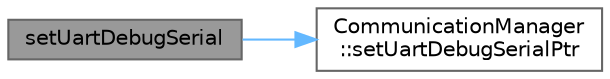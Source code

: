 digraph "setUartDebugSerial"
{
 // LATEX_PDF_SIZE
  bgcolor="transparent";
  edge [fontname=Helvetica,fontsize=10,labelfontname=Helvetica,labelfontsize=10];
  node [fontname=Helvetica,fontsize=10,shape=box,height=0.2,width=0.4];
  rankdir="LR";
  Node1 [id="Node000001",label="setUartDebugSerial",height=0.2,width=0.4,color="gray40", fillcolor="grey60", style="filled", fontcolor="black",tooltip=" "];
  Node1 -> Node2 [id="edge1_Node000001_Node000002",color="steelblue1",style="solid",tooltip=" "];
  Node2 [id="Node000002",label="CommunicationManager\l::setUartDebugSerialPtr",height=0.2,width=0.4,color="grey40", fillcolor="white", style="filled",URL="$class_communication_manager.html#a5ff76eb7745dfc269253e5a9ca6817dc",tooltip="Set the UART debug serial pointer for message routing."];
}

